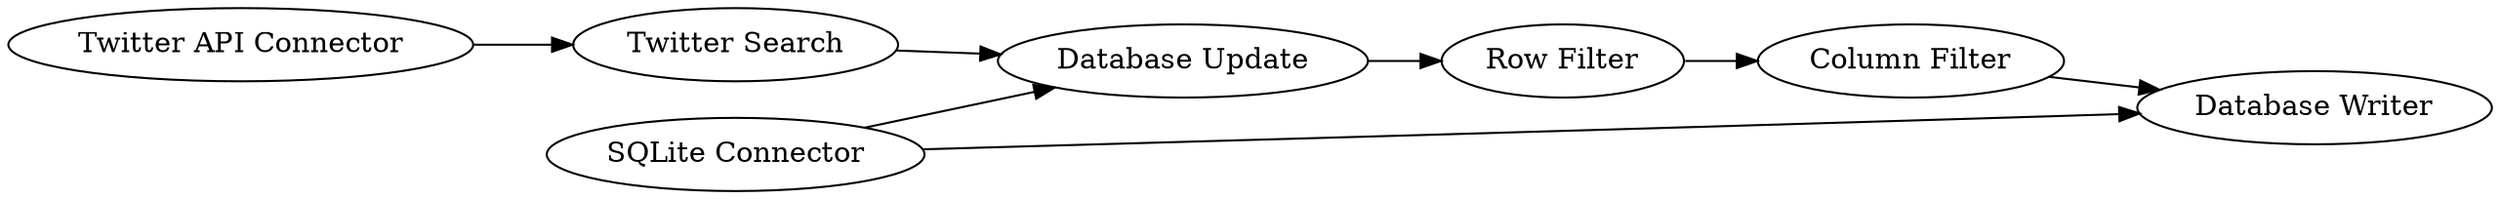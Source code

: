 digraph {
	76 -> 77
	75 -> 76
	2 -> 75
	88 -> 86
	88 -> 75
	1 -> 2
	77 -> 86
	86 [label="Database Writer"]
	1 [label="Twitter API Connector"]
	88 [label="SQLite Connector"]
	76 [label="Row Filter"]
	77 [label="Column Filter"]
	2 [label="Twitter Search"]
	75 [label="Database Update"]
	rankdir=LR
}
